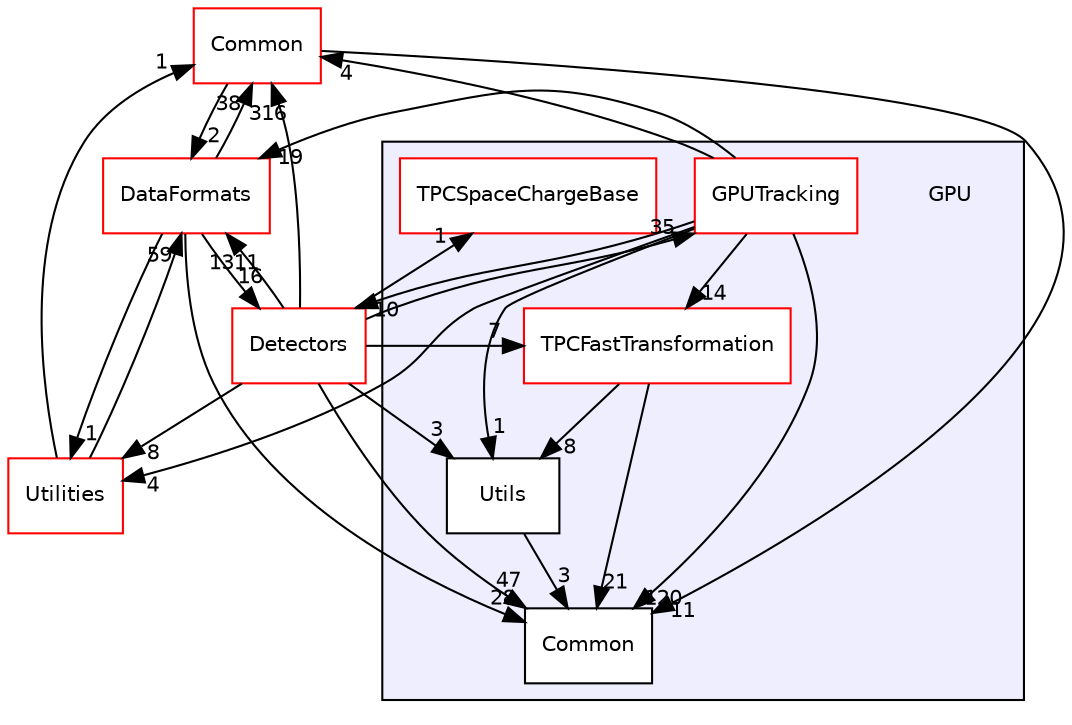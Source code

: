 digraph "/home/travis/build/AliceO2Group/AliceO2/GPU" {
  bgcolor=transparent;
  compound=true
  node [ fontsize="10", fontname="Helvetica"];
  edge [ labelfontsize="10", labelfontname="Helvetica"];
  subgraph clusterdir_f511f1e9c03c071966ae594f00bbc5e0 {
    graph [ bgcolor="#eeeeff", pencolor="black", label="" URL="dir_f511f1e9c03c071966ae594f00bbc5e0.html"];
    dir_f511f1e9c03c071966ae594f00bbc5e0 [shape=plaintext label="GPU"];
    dir_ba48ca66118492a4424f86e9da0f6902 [shape=box label="Common" color="black" fillcolor="white" style="filled" URL="dir_ba48ca66118492a4424f86e9da0f6902.html"];
    dir_77030b149987c946eb2e85728f65acc0 [shape=box label="GPUTracking" color="red" fillcolor="white" style="filled" URL="dir_77030b149987c946eb2e85728f65acc0.html"];
    dir_ee87ad93049d1677c6ffb88a968be9d4 [shape=box label="TPCFastTransformation" color="red" fillcolor="white" style="filled" URL="dir_ee87ad93049d1677c6ffb88a968be9d4.html"];
    dir_b6e85bae24327ddb72672a171c2687f3 [shape=box label="TPCSpaceChargeBase" color="red" fillcolor="white" style="filled" URL="dir_b6e85bae24327ddb72672a171c2687f3.html"];
    dir_72eb8371ae847a6d7dc8cd5f6b23e282 [shape=box label="Utils" color="black" fillcolor="white" style="filled" URL="dir_72eb8371ae847a6d7dc8cd5f6b23e282.html"];
  }
  dir_4ab6b4cc6a7edbff49100e9123df213f [shape=box label="Common" color="red" URL="dir_4ab6b4cc6a7edbff49100e9123df213f.html"];
  dir_051dca18e802f8e9474f2e30d29c04e0 [shape=box label="Detectors" color="red" URL="dir_051dca18e802f8e9474f2e30d29c04e0.html"];
  dir_b05a5fa85f84bfc9013183c9d87f9a36 [shape=box label="Utilities" color="red" URL="dir_b05a5fa85f84bfc9013183c9d87f9a36.html"];
  dir_2171f7ec022c5423887b07c69b2f5b48 [shape=box label="DataFormats" color="red" URL="dir_2171f7ec022c5423887b07c69b2f5b48.html"];
  dir_4ab6b4cc6a7edbff49100e9123df213f->dir_ba48ca66118492a4424f86e9da0f6902 [headlabel="11", labeldistance=1.5 headhref="dir_000036_000759.html"];
  dir_4ab6b4cc6a7edbff49100e9123df213f->dir_2171f7ec022c5423887b07c69b2f5b48 [headlabel="2", labeldistance=1.5 headhref="dir_000036_000090.html"];
  dir_051dca18e802f8e9474f2e30d29c04e0->dir_ba48ca66118492a4424f86e9da0f6902 [headlabel="47", labeldistance=1.5 headhref="dir_000049_000759.html"];
  dir_051dca18e802f8e9474f2e30d29c04e0->dir_4ab6b4cc6a7edbff49100e9123df213f [headlabel="316", labeldistance=1.5 headhref="dir_000049_000036.html"];
  dir_051dca18e802f8e9474f2e30d29c04e0->dir_77030b149987c946eb2e85728f65acc0 [headlabel="35", labeldistance=1.5 headhref="dir_000049_000760.html"];
  dir_051dca18e802f8e9474f2e30d29c04e0->dir_b05a5fa85f84bfc9013183c9d87f9a36 [headlabel="8", labeldistance=1.5 headhref="dir_000049_000638.html"];
  dir_051dca18e802f8e9474f2e30d29c04e0->dir_ee87ad93049d1677c6ffb88a968be9d4 [headlabel="7", labeldistance=1.5 headhref="dir_000049_000789.html"];
  dir_051dca18e802f8e9474f2e30d29c04e0->dir_b6e85bae24327ddb72672a171c2687f3 [headlabel="1", labeldistance=1.5 headhref="dir_000049_000792.html"];
  dir_051dca18e802f8e9474f2e30d29c04e0->dir_72eb8371ae847a6d7dc8cd5f6b23e282 [headlabel="3", labeldistance=1.5 headhref="dir_000049_000794.html"];
  dir_051dca18e802f8e9474f2e30d29c04e0->dir_2171f7ec022c5423887b07c69b2f5b48 [headlabel="1311", labeldistance=1.5 headhref="dir_000049_000090.html"];
  dir_77030b149987c946eb2e85728f65acc0->dir_ba48ca66118492a4424f86e9da0f6902 [headlabel="120", labeldistance=1.5 headhref="dir_000760_000759.html"];
  dir_77030b149987c946eb2e85728f65acc0->dir_4ab6b4cc6a7edbff49100e9123df213f [headlabel="4", labeldistance=1.5 headhref="dir_000760_000036.html"];
  dir_77030b149987c946eb2e85728f65acc0->dir_051dca18e802f8e9474f2e30d29c04e0 [headlabel="10", labeldistance=1.5 headhref="dir_000760_000049.html"];
  dir_77030b149987c946eb2e85728f65acc0->dir_b05a5fa85f84bfc9013183c9d87f9a36 [headlabel="4", labeldistance=1.5 headhref="dir_000760_000638.html"];
  dir_77030b149987c946eb2e85728f65acc0->dir_ee87ad93049d1677c6ffb88a968be9d4 [headlabel="14", labeldistance=1.5 headhref="dir_000760_000789.html"];
  dir_77030b149987c946eb2e85728f65acc0->dir_72eb8371ae847a6d7dc8cd5f6b23e282 [headlabel="1", labeldistance=1.5 headhref="dir_000760_000794.html"];
  dir_77030b149987c946eb2e85728f65acc0->dir_2171f7ec022c5423887b07c69b2f5b48 [headlabel="19", labeldistance=1.5 headhref="dir_000760_000090.html"];
  dir_b05a5fa85f84bfc9013183c9d87f9a36->dir_4ab6b4cc6a7edbff49100e9123df213f [headlabel="1", labeldistance=1.5 headhref="dir_000638_000036.html"];
  dir_b05a5fa85f84bfc9013183c9d87f9a36->dir_2171f7ec022c5423887b07c69b2f5b48 [headlabel="59", labeldistance=1.5 headhref="dir_000638_000090.html"];
  dir_ee87ad93049d1677c6ffb88a968be9d4->dir_ba48ca66118492a4424f86e9da0f6902 [headlabel="21", labeldistance=1.5 headhref="dir_000789_000759.html"];
  dir_ee87ad93049d1677c6ffb88a968be9d4->dir_72eb8371ae847a6d7dc8cd5f6b23e282 [headlabel="8", labeldistance=1.5 headhref="dir_000789_000794.html"];
  dir_72eb8371ae847a6d7dc8cd5f6b23e282->dir_ba48ca66118492a4424f86e9da0f6902 [headlabel="3", labeldistance=1.5 headhref="dir_000794_000759.html"];
  dir_2171f7ec022c5423887b07c69b2f5b48->dir_ba48ca66118492a4424f86e9da0f6902 [headlabel="28", labeldistance=1.5 headhref="dir_000090_000759.html"];
  dir_2171f7ec022c5423887b07c69b2f5b48->dir_4ab6b4cc6a7edbff49100e9123df213f [headlabel="38", labeldistance=1.5 headhref="dir_000090_000036.html"];
  dir_2171f7ec022c5423887b07c69b2f5b48->dir_051dca18e802f8e9474f2e30d29c04e0 [headlabel="16", labeldistance=1.5 headhref="dir_000090_000049.html"];
  dir_2171f7ec022c5423887b07c69b2f5b48->dir_b05a5fa85f84bfc9013183c9d87f9a36 [headlabel="1", labeldistance=1.5 headhref="dir_000090_000638.html"];
}
